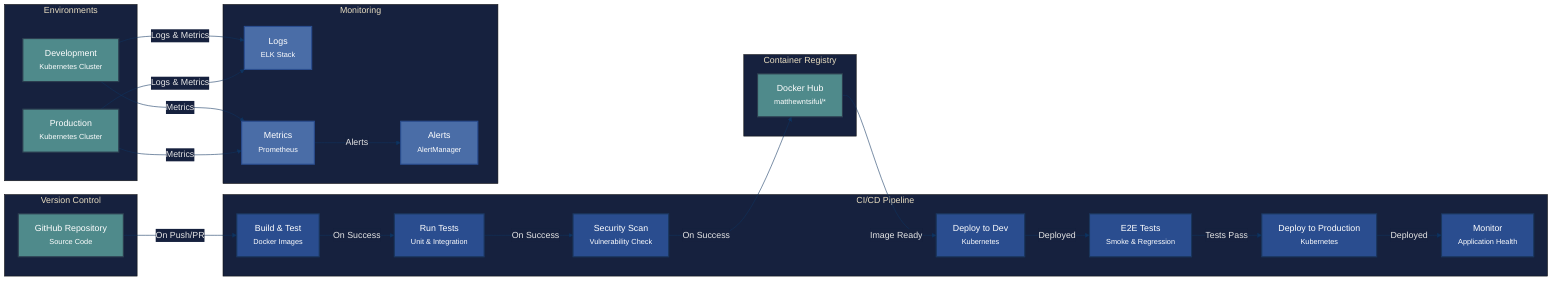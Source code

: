 %%{init: {'theme': 'base', 'themeVariables': { 'primaryColor': '#1a1a2e', 'primaryTextColor': '#e6e6e6', 'primaryBorderColor': '#16213e', 'lineColor': '#0f3460', 'secondaryColor': '#16213e', 'tertiaryColor': '#16213e'}}}%%

graph LR
    subgraph "Version Control"
        GitHub["GitHub Repository\n<small>Source Code</small>"]
    end
    
    subgraph "CI/CD Pipeline"
        Build[Build & Test\n<small>Docker Images</small>]
        Test[Run Tests\n<small>Unit & Integration</small>]
        Scan[Security Scan\n<small>Vulnerability Check</small>]
        DeployDev[Deploy to Dev\n<small>Kubernetes</small>]
        TestE2E[E2E Tests\n<small>Smoke & Regression</small>]
        DeployProd[Deploy to Production\n<small>Kubernetes</small>]
        Monitor[Monitor\n<small>Application Health</small>]
    end
    
    subgraph "Container Registry"
        DockerHub["Docker Hub\n<small>matthewntsiful/*</small>"]
    end
    
    subgraph "Environments"
        K8sDev["Development\n<small>Kubernetes Cluster</small>"]
        K8sProd["Production\n<small>Kubernetes Cluster</small>"]
    end
    
    subgraph "Monitoring"
        Logs["Logs\n<small>ELK Stack</small>"]
        Metrics["Metrics\n<small>Prometheus</small>"]
        Alerts["Alerts\n<small>AlertManager</small>"]
    end
    
    %% Pipeline Flow
    GitHub -->|On Push/PR| Build
    Build -->|On Success| Test
    Test -->|On Success| Scan
    Scan -->|On Success| DockerHub
    DockerHub -->|Image Ready| DeployDev
    DeployDev -->|Deployed| TestE2E
    TestE2E -->|Tests Pass| DeployProd
    DeployProd -->|Deployed| Monitor
    
    %% Monitoring Connections
    K8sDev -->|Logs & Metrics| Logs
    K8sDev -->|Metrics| Metrics
    K8sProd -->|Logs & Metrics| Logs
    K8sProd -->|Metrics| Metrics
    Metrics -->|Alerts| Alerts
    
    %% Styling
    classDef pipeline fill:#2a4d8f,stroke:#1a365d,color:white,stroke-width:2px
    classDef infra fill:#4f8a8b,stroke:#2c3e50,color:white,stroke-width:2px
    classDef monitoring fill:#4a6da7,stroke:#2a4d8f,color:white,stroke-width:2px
    
    class Build,Test,Scan,DeployDev,TestE2E,DeployProd,Monitor pipeline
    class GitHub,DockerHub,K8sDev,K8sProd infra
    class Logs,Metrics,Alerts monitoring